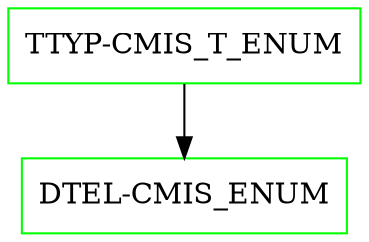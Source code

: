 digraph G {
  "TTYP-CMIS_T_ENUM" [shape=box,color=green];
  "DTEL-CMIS_ENUM" [shape=box,color=green,URL="./DTEL_CMIS_ENUM.html"];
  "TTYP-CMIS_T_ENUM" -> "DTEL-CMIS_ENUM";
}
